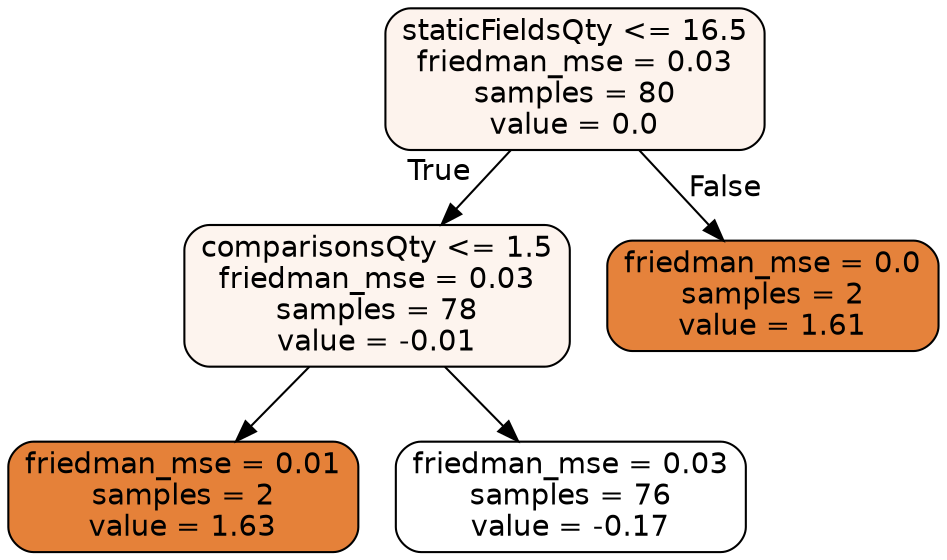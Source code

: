 digraph Tree {
node [shape=box, style="filled, rounded", color="black", fontname="helvetica"] ;
edge [fontname="helvetica"] ;
0 [label="staticFieldsQty <= 16.5\nfriedman_mse = 0.03\nsamples = 80\nvalue = 0.0", fillcolor="#fdf3ed"] ;
1 [label="comparisonsQty <= 1.5\nfriedman_mse = 0.03\nsamples = 78\nvalue = -0.01", fillcolor="#fdf4ee"] ;
0 -> 1 [labeldistance=2.5, labelangle=45, headlabel="True"] ;
3 [label="friedman_mse = 0.01\nsamples = 2\nvalue = 1.63", fillcolor="#e58139"] ;
1 -> 3 ;
4 [label="friedman_mse = 0.03\nsamples = 76\nvalue = -0.17", fillcolor="#ffffff"] ;
1 -> 4 ;
2 [label="friedman_mse = 0.0\nsamples = 2\nvalue = 1.61", fillcolor="#e5823b"] ;
0 -> 2 [labeldistance=2.5, labelangle=-45, headlabel="False"] ;
}
